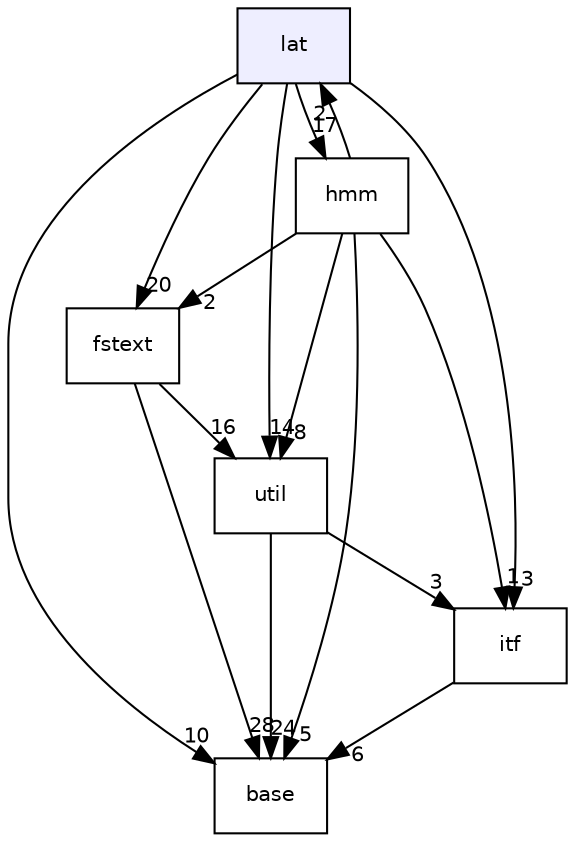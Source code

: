 digraph "lat" {
  compound=true
  node [ fontsize="10", fontname="Helvetica"];
  edge [ labelfontsize="10", labelfontname="Helvetica"];
  dir_7e97d1a94d673bcef7e70506205b8a83 [shape=box, label="lat", style="filled", fillcolor="#eeeeff", pencolor="black", URL="dir_7e97d1a94d673bcef7e70506205b8a83.html"];
  dir_23ec12649285f9fabf3a6b7380226c28 [shape=box label="util" URL="dir_23ec12649285f9fabf3a6b7380226c28.html"];
  dir_e914ee4d4a44400f1fdb170cb4ead18a [shape=box label="base" URL="dir_e914ee4d4a44400f1fdb170cb4ead18a.html"];
  dir_6cbce3d69cab97132708c49b9176b34a [shape=box label="fstext" URL="dir_6cbce3d69cab97132708c49b9176b34a.html"];
  dir_1150ab87bf3833b7161cf56b3aed78f9 [shape=box label="hmm" URL="dir_1150ab87bf3833b7161cf56b3aed78f9.html"];
  dir_32e73c41882ed4a4c395a3bf41490b9a [shape=box label="itf" URL="dir_32e73c41882ed4a4c395a3bf41490b9a.html"];
  dir_23ec12649285f9fabf3a6b7380226c28->dir_e914ee4d4a44400f1fdb170cb4ead18a [headlabel="24", labeldistance=1.5 headhref="dir_000034_000000.html"];
  dir_23ec12649285f9fabf3a6b7380226c28->dir_32e73c41882ed4a4c395a3bf41490b9a [headlabel="3", labeldistance=1.5 headhref="dir_000034_000016.html"];
  dir_6cbce3d69cab97132708c49b9176b34a->dir_23ec12649285f9fabf3a6b7380226c28 [headlabel="16", labeldistance=1.5 headhref="dir_000008_000034.html"];
  dir_6cbce3d69cab97132708c49b9176b34a->dir_e914ee4d4a44400f1fdb170cb4ead18a [headlabel="28", labeldistance=1.5 headhref="dir_000008_000000.html"];
  dir_1150ab87bf3833b7161cf56b3aed78f9->dir_23ec12649285f9fabf3a6b7380226c28 [headlabel="8", labeldistance=1.5 headhref="dir_000011_000034.html"];
  dir_1150ab87bf3833b7161cf56b3aed78f9->dir_e914ee4d4a44400f1fdb170cb4ead18a [headlabel="5", labeldistance=1.5 headhref="dir_000011_000000.html"];
  dir_1150ab87bf3833b7161cf56b3aed78f9->dir_6cbce3d69cab97132708c49b9176b34a [headlabel="2", labeldistance=1.5 headhref="dir_000011_000008.html"];
  dir_1150ab87bf3833b7161cf56b3aed78f9->dir_32e73c41882ed4a4c395a3bf41490b9a [headlabel="1", labeldistance=1.5 headhref="dir_000011_000016.html"];
  dir_1150ab87bf3833b7161cf56b3aed78f9->dir_7e97d1a94d673bcef7e70506205b8a83 [headlabel="2", labeldistance=1.5 headhref="dir_000011_000020.html"];
  dir_32e73c41882ed4a4c395a3bf41490b9a->dir_e914ee4d4a44400f1fdb170cb4ead18a [headlabel="6", labeldistance=1.5 headhref="dir_000016_000000.html"];
  dir_7e97d1a94d673bcef7e70506205b8a83->dir_23ec12649285f9fabf3a6b7380226c28 [headlabel="14", labeldistance=1.5 headhref="dir_000020_000034.html"];
  dir_7e97d1a94d673bcef7e70506205b8a83->dir_e914ee4d4a44400f1fdb170cb4ead18a [headlabel="10", labeldistance=1.5 headhref="dir_000020_000000.html"];
  dir_7e97d1a94d673bcef7e70506205b8a83->dir_6cbce3d69cab97132708c49b9176b34a [headlabel="20", labeldistance=1.5 headhref="dir_000020_000008.html"];
  dir_7e97d1a94d673bcef7e70506205b8a83->dir_1150ab87bf3833b7161cf56b3aed78f9 [headlabel="17", labeldistance=1.5 headhref="dir_000020_000011.html"];
  dir_7e97d1a94d673bcef7e70506205b8a83->dir_32e73c41882ed4a4c395a3bf41490b9a [headlabel="3", labeldistance=1.5 headhref="dir_000020_000016.html"];
}
